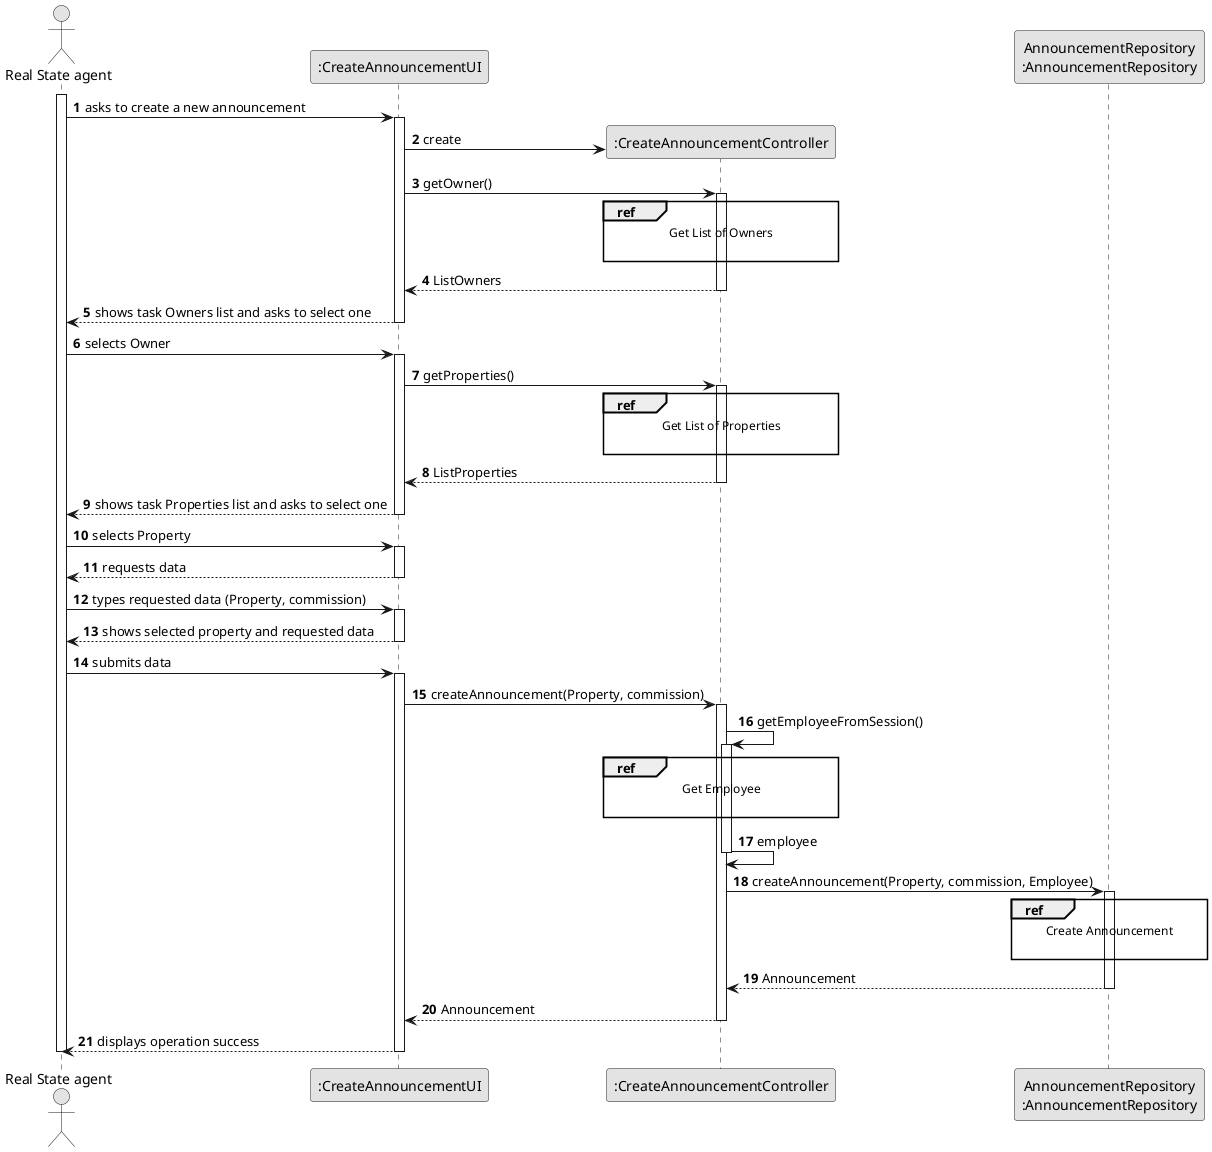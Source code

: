 @startuml
skinparam monochrome true
skinparam packageStyle rectangle
skinparam shadowing false

autonumber

'hide footbox
actor "Real State agent" as ADM
participant ":CreateAnnouncementUI" as UI
participant ":CreateAnnouncementController" as CTRL
participant "AnnouncementRepository\n:AnnouncementRepository" as ORG

activate ADM

    ADM -> UI : asks to create a new announcement

    activate UI

        UI -> CTRL** : create
        UI -> CTRL : getOwner()
        ref over CTRL
            Get List of Owners

        end ref

        activate CTRL

            CTRL --> UI : ListOwners
        deactivate CTRL

        UI --> ADM : shows task Owners list and asks to select one
    deactivate UI

    ADM -> UI : selects Owner

    activate UI

            UI -> CTRL : getProperties()
            ref over CTRL
                Get List of Properties

            end ref

            activate CTRL

                CTRL --> UI : ListProperties
            deactivate CTRL

            UI --> ADM : shows task Properties list and asks to select one
        deactivate UI

        ADM -> UI : selects Property
        activate UI

        UI --> ADM : requests data
    deactivate UI

    ADM -> UI : types requested data (Property, commission)
    activate UI

        UI --> ADM : shows selected property and requested data
    deactivate UI

    ADM -> UI : submits data
    activate UI

        UI -> CTRL : createAnnouncement(Property, commission)
        activate CTRL

            CTRL -> CTRL : getEmployeeFromSession()
            activate CTRL

                ref over CTRL
                    Get Employee

                end ref
                CTRL -> CTRL : employee
            deactivate CTRL

            CTRL -> ORG: createAnnouncement(Property, commission, Employee)
            activate ORG

                ref over ORG
                    Create Announcement

                end

                ORG --> CTRL : Announcement
            deactivate ORG

            CTRL --> UI: Announcement
            deactivate CTRL
            UI --> ADM: displays operation success
    deactivate UI

deactivate ADM

@enduml
